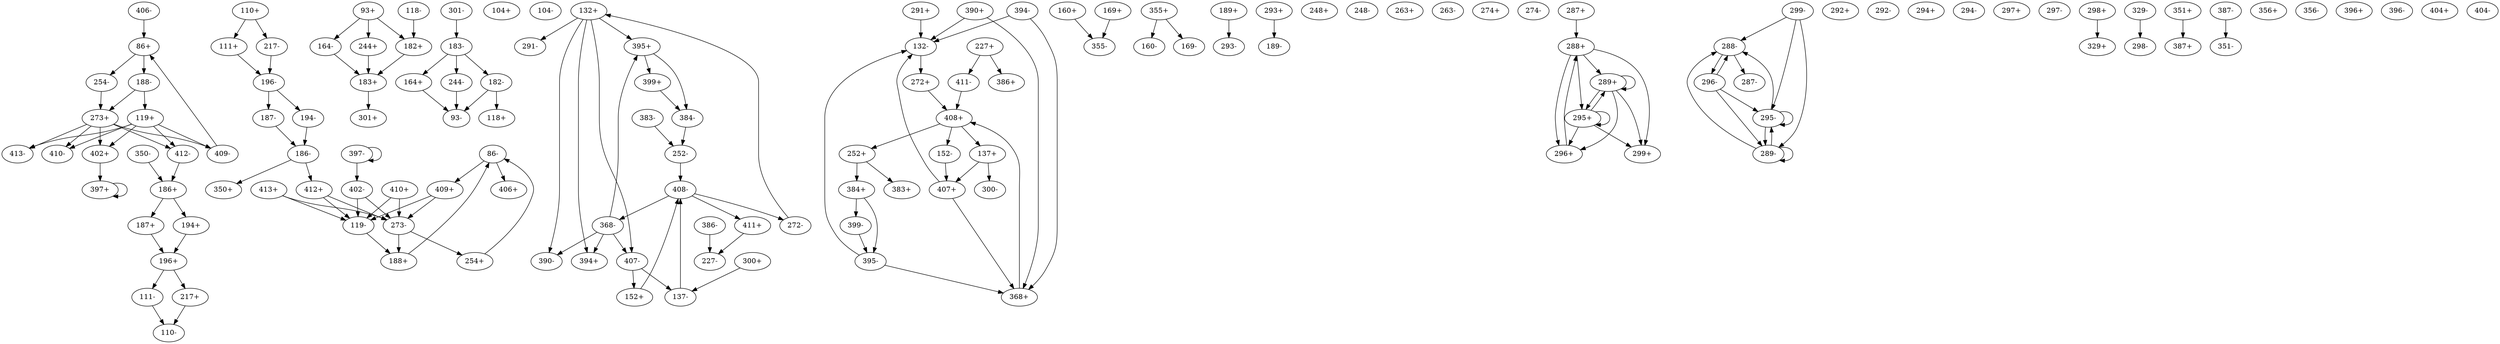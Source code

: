 digraph adj {
graph [k=96]
edge [d=-95]
"86+" [l=260 C=34789]
"86-" [l=260 C=34789]
"93+" [l=171 C=19380]
"93-" [l=171 C=19380]
"104+" [l=19906 C=501670]
"104-" [l=19906 C=501670]
"110+" [l=188 C=10231]
"110-" [l=188 C=10231]
"111+" [l=190 C=8551]
"111-" [l=190 C=8551]
"118+" [l=379 C=45530]
"118-" [l=379 C=45530]
"119+" [l=191 C=12159]
"119-" [l=191 C=12159]
"132+" [l=145 C=12750]
"132-" [l=145 C=12750]
"137+" [l=169 C=16839]
"137-" [l=169 C=16839]
"152+" [l=191 C=17639]
"152-" [l=191 C=17639]
"160+" [l=827 C=45609]
"160-" [l=827 C=45609]
"164+" [l=185 C=22950]
"164-" [l=185 C=22950]
"169+" [l=208 C=7717]
"169-" [l=208 C=7717]
"182+" [l=160 C=12188]
"182-" [l=160 C=12188]
"183+" [l=136 C=10455]
"183-" [l=136 C=10455]
"186+" [l=181 C=7716]
"186-" [l=181 C=7716]
"187+" [l=371 C=10744]
"187-" [l=371 C=10744]
"188+" [l=152 C=9052]
"188-" [l=152 C=9052]
"189+" [l=188 C=13272]
"189-" [l=188 C=13272]
"194+" [l=398 C=20108]
"194-" [l=398 C=20108]
"196+" [l=192 C=8398]
"196-" [l=192 C=8398]
"217+" [l=221 C=6213]
"217-" [l=221 C=6213]
"227+" [l=133 C=3872]
"227-" [l=133 C=3872]
"244+" [l=191 C=4692]
"244-" [l=191 C=4692]
"248+" [l=155 C=311]
"248-" [l=155 C=311]
"252+" [l=279 C=5940]
"252-" [l=279 C=5940]
"254+" [l=201 C=4311]
"254-" [l=201 C=4311]
"263+" [l=191 C=4194]
"263-" [l=191 C=4194]
"272+" [l=191 C=228]
"272-" [l=191 C=228]
"273+" [l=142 C=2138]
"273-" [l=142 C=2138]
"274+" [l=191 C=1313]
"274-" [l=191 C=1313]
"287+" [l=188 C=764]
"287-" [l=188 C=764]
"288+" [l=97 C=228]
"288-" [l=97 C=228]
"289+" [l=96 C=255]
"289-" [l=96 C=255]
"291+" [l=120 C=68]
"291-" [l=120 C=68]
"292+" [l=143 C=147]
"292-" [l=143 C=147]
"293+" [l=98 C=9]
"293-" [l=98 C=9]
"294+" [l=113 C=67]
"294-" [l=113 C=67]
"295+" [l=191 C=4398]
"295-" [l=191 C=4398]
"296+" [l=189 C=5658]
"296-" [l=189 C=5658]
"297+" [l=134 C=85]
"297-" [l=134 C=85]
"298+" [l=98 C=13]
"298-" [l=98 C=13]
"299+" [l=123 C=103]
"299-" [l=123 C=103]
"300+" [l=102 C=15]
"300-" [l=102 C=15]
"301+" [l=147 C=122]
"301-" [l=147 C=122]
"329+" [l=180 C=21663]
"329-" [l=180 C=21663]
"350+" [l=461 C=23014]
"350-" [l=461 C=23014]
"351+" [l=696 C=9482]
"351-" [l=696 C=9482]
"355+" [l=165 C=8551]
"355-" [l=165 C=8551]
"356+" [l=761 C=13006]
"356-" [l=761 C=13006]
"368+" [l=309 C=12255]
"368-" [l=309 C=12255]
"383+" [l=55439 C=3778022]
"383-" [l=55439 C=3778022]
"384+" [l=245229 C=12355884]
"384-" [l=245229 C=12355884]
"386+" [l=220932 C=6085973]
"386-" [l=220932 C=6085973]
"387+" [l=14743 C=366029]
"387-" [l=14743 C=366029]
"390+" [l=334609 C=13653171]
"390-" [l=334609 C=13653171]
"394+" [l=15655 C=1135970]
"394-" [l=15655 C=1135970]
"395+" [l=209092 C=11239649]
"395-" [l=209092 C=11239649]
"396+" [l=88519 C=2134239]
"396-" [l=88519 C=2134239]
"397+" [l=10868 C=275153]
"397-" [l=10868 C=275153]
"399+" [l=11318 C=479659]
"399-" [l=11318 C=479659]
"402+" [l=409709 C=11171200]
"402-" [l=409709 C=11171200]
"404+" [l=631096 C=34294614]
"404-" [l=631096 C=34294614]
"406+" [l=424885 C=17365411]
"406-" [l=424885 C=17365411]
"407+" [l=60154 C=4049340]
"407-" [l=60154 C=4049340]
"408+" [l=4240 C=982819]
"408-" [l=4240 C=982819]
"409+" [l=578647 C=19383230]
"409-" [l=578647 C=19383230]
"410+" [l=218491 C=5518249]
"410-" [l=218491 C=5518249]
"411+" [l=30318 C=1329816]
"411-" [l=30318 C=1329816]
"412+" [l=531464 C=17968688]
"412-" [l=531464 C=17968688]
"413+" [l=30528 C=1573793]
"413-" [l=30528 C=1573793]
"86+" -> "188-"
"86+" -> "254-"
"86-" -> "406+"
"86-" -> "409+"
"93+" -> "182+" [d=-64]
"93+" -> "164-" [d=-89]
"93+" -> "244+" [d=-89]
"110+" -> "111+"
"110+" -> "217-"
"111+" -> "196-"
"111-" -> "110-"
"118-" -> "182+"
"119+" -> "402+"
"119+" -> "409-"
"119+" -> "410-"
"119+" -> "412-"
"119+" -> "413-"
"119-" -> "188+"
"132+" -> "291-"
"132+" -> "390-" [d=-67]
"132+" -> "394+" [d=-67]
"132+" -> "395+" [d=-67]
"132+" -> "407-" [d=-67]
"132-" -> "272+"
"137+" -> "300-"
"137+" -> "407+" [d=-73]
"137-" -> "408-" [d=-79]
"152+" -> "408-" [d=-79]
"152-" -> "407+"
"160+" -> "355-"
"164+" -> "93-" [d=-89]
"164-" -> "183+" [d=-89]
"169+" -> "355-"
"182+" -> "183+" [d=-89]
"182-" -> "118+"
"182-" -> "93-" [d=-64]
"183+" -> "301+"
"183-" -> "244-"
"183-" -> "164+" [d=-89]
"183-" -> "182-" [d=-89]
"186+" -> "187+"
"186+" -> "194+"
"186-" -> "350+"
"186-" -> "412+"
"187+" -> "196+"
"187-" -> "186-"
"188+" -> "86-"
"188-" -> "119+"
"188-" -> "273+" [d=-46]
"189+" -> "293-"
"194+" -> "196+"
"194-" -> "186-"
"196+" -> "111-"
"196+" -> "217+"
"196-" -> "187-"
"196-" -> "194-"
"217+" -> "110-"
"217-" -> "196-"
"227+" -> "386+"
"227+" -> "411-"
"244+" -> "183+"
"244-" -> "93-" [d=-89]
"252+" -> "383+"
"252+" -> "384+"
"252-" -> "408-"
"254+" -> "86-"
"254-" -> "273+"
"272+" -> "408+" [d=-55]
"272-" -> "132+"
"273+" -> "402+"
"273+" -> "409-"
"273+" -> "410-"
"273+" -> "412-"
"273+" -> "413-"
"273-" -> "254+"
"273-" -> "188+" [d=-46]
"287+" -> "288+"
"288+" -> "289+"
"288+" -> "295+"
"288+" -> "296+"
"288+" -> "299+"
"288-" -> "287-"
"288-" -> "296-"
"289+" -> "289+"
"289+" -> "295+"
"289+" -> "296+"
"289+" -> "299+"
"289-" -> "288-"
"289-" -> "289-"
"289-" -> "295-"
"291+" -> "132-"
"293+" -> "189-"
"295+" -> "295+"
"295+" -> "296+"
"295+" -> "299+"
"295+" -> "289+"
"295-" -> "295-"
"295-" -> "288-"
"295-" -> "289-"
"296+" -> "288+"
"296-" -> "295-"
"296-" -> "288-"
"296-" -> "289-"
"298+" -> "329+"
"299-" -> "295-"
"299-" -> "288-"
"299-" -> "289-"
"300+" -> "137-"
"301-" -> "183-"
"329-" -> "298-"
"350-" -> "186+"
"351+" -> "387+"
"355+" -> "160-"
"355+" -> "169-"
"368+" -> "408+"
"368-" -> "390-"
"368-" -> "394+"
"368-" -> "395+"
"368-" -> "407-"
"383-" -> "252-"
"384+" -> "395-" [d=-554]
"384+" -> "399-" [d=-554]
"384-" -> "252-"
"386-" -> "227-"
"387-" -> "351-"
"390+" -> "368+"
"390+" -> "132-" [d=-67]
"394-" -> "368+"
"394-" -> "132-" [d=-67]
"395+" -> "384-" [d=-554]
"395+" -> "399+" [d=-554]
"395-" -> "368+"
"395-" -> "132-" [d=-67]
"397+" -> "397+"
"397-" -> "397-"
"397-" -> "402-"
"399+" -> "384-" [d=-554]
"399-" -> "395-" [d=-554]
"402+" -> "397+"
"402-" -> "119-"
"402-" -> "273-"
"406-" -> "86+"
"407+" -> "368+"
"407+" -> "132-" [d=-67]
"407-" -> "152+"
"407-" -> "137-" [d=-73]
"408+" -> "252+"
"408+" -> "137+" [d=-79]
"408+" -> "152-" [d=-79]
"408-" -> "368-"
"408-" -> "272-" [d=-55]
"408-" -> "411+" [d=-55]
"409+" -> "119-"
"409+" -> "273-"
"409-" -> "86+"
"410+" -> "119-"
"410+" -> "273-"
"411+" -> "227-"
"411-" -> "408+" [d=-55]
"412+" -> "119-"
"412+" -> "273-"
"412-" -> "186+"
"413+" -> "119-"
"413+" -> "273-"
}
